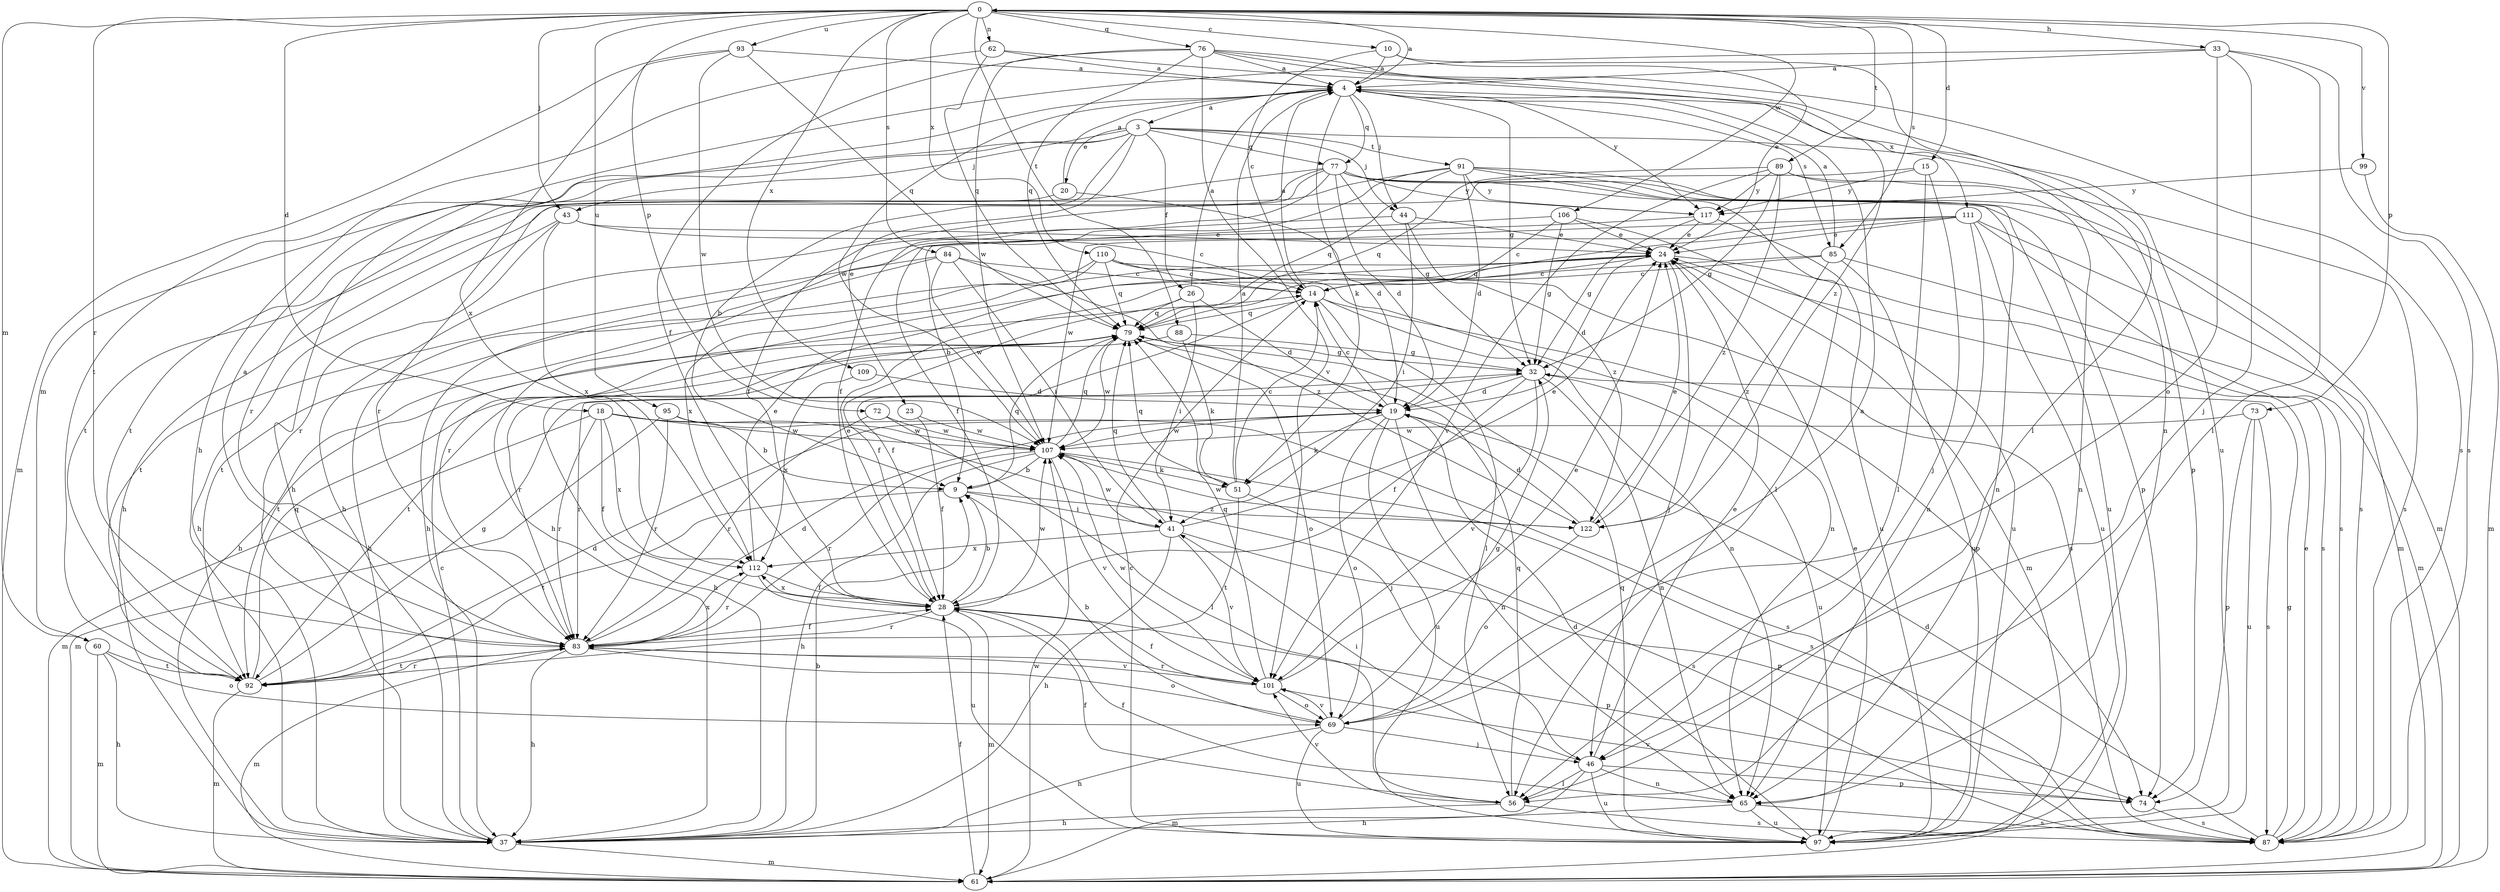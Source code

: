 strict digraph  {
0;
3;
4;
9;
10;
14;
15;
18;
19;
20;
23;
24;
26;
28;
32;
33;
37;
41;
43;
44;
46;
51;
56;
60;
61;
62;
65;
69;
72;
73;
74;
76;
77;
79;
83;
84;
85;
87;
88;
89;
91;
92;
93;
95;
97;
99;
101;
106;
107;
109;
110;
111;
112;
117;
122;
0 -> 10  [label=c];
0 -> 15  [label=d];
0 -> 18  [label=d];
0 -> 33  [label=h];
0 -> 43  [label=j];
0 -> 60  [label=m];
0 -> 62  [label=n];
0 -> 72  [label=p];
0 -> 73  [label=p];
0 -> 76  [label=q];
0 -> 83  [label=r];
0 -> 84  [label=s];
0 -> 85  [label=s];
0 -> 88  [label=t];
0 -> 89  [label=t];
0 -> 93  [label=u];
0 -> 95  [label=u];
0 -> 99  [label=v];
0 -> 106  [label=w];
0 -> 109  [label=x];
0 -> 110  [label=x];
3 -> 9  [label=b];
3 -> 20  [label=e];
3 -> 23  [label=e];
3 -> 26  [label=f];
3 -> 37  [label=h];
3 -> 43  [label=j];
3 -> 44  [label=j];
3 -> 60  [label=m];
3 -> 74  [label=p];
3 -> 77  [label=q];
3 -> 91  [label=t];
4 -> 0  [label=a];
4 -> 3  [label=a];
4 -> 32  [label=g];
4 -> 44  [label=j];
4 -> 51  [label=k];
4 -> 77  [label=q];
4 -> 85  [label=s];
4 -> 107  [label=w];
4 -> 111  [label=x];
4 -> 117  [label=y];
9 -> 41  [label=i];
9 -> 79  [label=q];
9 -> 92  [label=t];
9 -> 122  [label=z];
10 -> 4  [label=a];
10 -> 14  [label=c];
10 -> 24  [label=e];
10 -> 56  [label=l];
14 -> 4  [label=a];
14 -> 28  [label=f];
14 -> 56  [label=l];
14 -> 65  [label=n];
14 -> 74  [label=p];
14 -> 79  [label=q];
15 -> 37  [label=h];
15 -> 46  [label=j];
15 -> 56  [label=l];
15 -> 117  [label=y];
18 -> 28  [label=f];
18 -> 46  [label=j];
18 -> 61  [label=m];
18 -> 83  [label=r];
18 -> 87  [label=s];
18 -> 107  [label=w];
18 -> 112  [label=x];
19 -> 14  [label=c];
19 -> 51  [label=k];
19 -> 65  [label=n];
19 -> 69  [label=o];
19 -> 97  [label=u];
19 -> 107  [label=w];
20 -> 4  [label=a];
20 -> 19  [label=d];
20 -> 83  [label=r];
23 -> 28  [label=f];
23 -> 107  [label=w];
24 -> 14  [label=c];
24 -> 19  [label=d];
24 -> 46  [label=j];
24 -> 61  [label=m];
24 -> 87  [label=s];
24 -> 112  [label=x];
26 -> 4  [label=a];
26 -> 19  [label=d];
26 -> 28  [label=f];
26 -> 41  [label=i];
26 -> 79  [label=q];
28 -> 9  [label=b];
28 -> 24  [label=e];
28 -> 61  [label=m];
28 -> 74  [label=p];
28 -> 83  [label=r];
28 -> 107  [label=w];
28 -> 112  [label=x];
32 -> 19  [label=d];
32 -> 28  [label=f];
32 -> 65  [label=n];
32 -> 83  [label=r];
32 -> 97  [label=u];
32 -> 101  [label=v];
33 -> 4  [label=a];
33 -> 46  [label=j];
33 -> 56  [label=l];
33 -> 69  [label=o];
33 -> 87  [label=s];
33 -> 92  [label=t];
37 -> 9  [label=b];
37 -> 14  [label=c];
37 -> 61  [label=m];
41 -> 24  [label=e];
41 -> 37  [label=h];
41 -> 74  [label=p];
41 -> 79  [label=q];
41 -> 101  [label=v];
41 -> 107  [label=w];
41 -> 112  [label=x];
43 -> 14  [label=c];
43 -> 24  [label=e];
43 -> 37  [label=h];
43 -> 83  [label=r];
43 -> 112  [label=x];
44 -> 24  [label=e];
44 -> 37  [label=h];
44 -> 41  [label=i];
44 -> 122  [label=z];
46 -> 24  [label=e];
46 -> 41  [label=i];
46 -> 56  [label=l];
46 -> 61  [label=m];
46 -> 65  [label=n];
46 -> 74  [label=p];
46 -> 97  [label=u];
51 -> 4  [label=a];
51 -> 14  [label=c];
51 -> 79  [label=q];
51 -> 87  [label=s];
51 -> 92  [label=t];
56 -> 28  [label=f];
56 -> 37  [label=h];
56 -> 79  [label=q];
56 -> 87  [label=s];
56 -> 101  [label=v];
60 -> 37  [label=h];
60 -> 61  [label=m];
60 -> 69  [label=o];
60 -> 92  [label=t];
61 -> 28  [label=f];
61 -> 107  [label=w];
62 -> 4  [label=a];
62 -> 37  [label=h];
62 -> 65  [label=n];
62 -> 79  [label=q];
65 -> 28  [label=f];
65 -> 37  [label=h];
65 -> 87  [label=s];
65 -> 97  [label=u];
69 -> 4  [label=a];
69 -> 9  [label=b];
69 -> 32  [label=g];
69 -> 37  [label=h];
69 -> 46  [label=j];
69 -> 97  [label=u];
69 -> 101  [label=v];
72 -> 56  [label=l];
72 -> 83  [label=r];
72 -> 107  [label=w];
73 -> 74  [label=p];
73 -> 87  [label=s];
73 -> 97  [label=u];
73 -> 107  [label=w];
74 -> 87  [label=s];
74 -> 101  [label=v];
76 -> 4  [label=a];
76 -> 28  [label=f];
76 -> 79  [label=q];
76 -> 87  [label=s];
76 -> 97  [label=u];
76 -> 101  [label=v];
76 -> 107  [label=w];
76 -> 122  [label=z];
77 -> 19  [label=d];
77 -> 28  [label=f];
77 -> 32  [label=g];
77 -> 37  [label=h];
77 -> 61  [label=m];
77 -> 74  [label=p];
77 -> 83  [label=r];
77 -> 87  [label=s];
77 -> 92  [label=t];
77 -> 117  [label=y];
79 -> 32  [label=g];
79 -> 37  [label=h];
79 -> 69  [label=o];
79 -> 83  [label=r];
79 -> 92  [label=t];
79 -> 107  [label=w];
83 -> 4  [label=a];
83 -> 19  [label=d];
83 -> 28  [label=f];
83 -> 37  [label=h];
83 -> 61  [label=m];
83 -> 69  [label=o];
83 -> 92  [label=t];
83 -> 101  [label=v];
83 -> 112  [label=x];
84 -> 14  [label=c];
84 -> 37  [label=h];
84 -> 41  [label=i];
84 -> 92  [label=t];
84 -> 107  [label=w];
84 -> 122  [label=z];
85 -> 4  [label=a];
85 -> 14  [label=c];
85 -> 61  [label=m];
85 -> 83  [label=r];
85 -> 97  [label=u];
85 -> 122  [label=z];
87 -> 19  [label=d];
87 -> 24  [label=e];
87 -> 32  [label=g];
88 -> 32  [label=g];
88 -> 51  [label=k];
88 -> 92  [label=t];
89 -> 32  [label=g];
89 -> 65  [label=n];
89 -> 79  [label=q];
89 -> 87  [label=s];
89 -> 101  [label=v];
89 -> 117  [label=y];
89 -> 122  [label=z];
91 -> 19  [label=d];
91 -> 28  [label=f];
91 -> 56  [label=l];
91 -> 65  [label=n];
91 -> 79  [label=q];
91 -> 92  [label=t];
91 -> 97  [label=u];
91 -> 117  [label=y];
92 -> 19  [label=d];
92 -> 32  [label=g];
92 -> 61  [label=m];
92 -> 79  [label=q];
92 -> 83  [label=r];
93 -> 4  [label=a];
93 -> 61  [label=m];
93 -> 79  [label=q];
93 -> 107  [label=w];
93 -> 112  [label=x];
95 -> 9  [label=b];
95 -> 61  [label=m];
95 -> 83  [label=r];
95 -> 107  [label=w];
97 -> 14  [label=c];
97 -> 19  [label=d];
97 -> 24  [label=e];
97 -> 79  [label=q];
99 -> 61  [label=m];
99 -> 117  [label=y];
101 -> 24  [label=e];
101 -> 28  [label=f];
101 -> 69  [label=o];
101 -> 79  [label=q];
101 -> 83  [label=r];
101 -> 107  [label=w];
106 -> 14  [label=c];
106 -> 24  [label=e];
106 -> 28  [label=f];
106 -> 32  [label=g];
106 -> 97  [label=u];
107 -> 9  [label=b];
107 -> 37  [label=h];
107 -> 51  [label=k];
107 -> 79  [label=q];
107 -> 83  [label=r];
107 -> 87  [label=s];
107 -> 101  [label=v];
109 -> 19  [label=d];
109 -> 112  [label=x];
110 -> 14  [label=c];
110 -> 37  [label=h];
110 -> 65  [label=n];
110 -> 79  [label=q];
110 -> 87  [label=s];
110 -> 92  [label=t];
111 -> 9  [label=b];
111 -> 24  [label=e];
111 -> 61  [label=m];
111 -> 65  [label=n];
111 -> 79  [label=q];
111 -> 87  [label=s];
111 -> 97  [label=u];
111 -> 107  [label=w];
112 -> 24  [label=e];
112 -> 28  [label=f];
112 -> 83  [label=r];
112 -> 97  [label=u];
117 -> 24  [label=e];
117 -> 32  [label=g];
117 -> 37  [label=h];
117 -> 97  [label=u];
122 -> 19  [label=d];
122 -> 24  [label=e];
122 -> 69  [label=o];
122 -> 107  [label=w];
}
